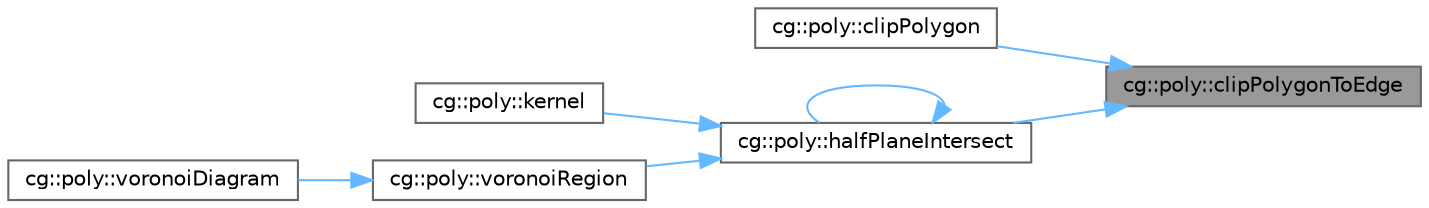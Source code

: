 digraph "cg::poly::clipPolygonToEdge"
{
 // LATEX_PDF_SIZE
  bgcolor="transparent";
  edge [fontname=Helvetica,fontsize=10,labelfontname=Helvetica,labelfontsize=10];
  node [fontname=Helvetica,fontsize=10,shape=box,height=0.2,width=0.4];
  rankdir="RL";
  Node1 [id="Node000001",label="cg::poly::clipPolygonToEdge",height=0.2,width=0.4,color="gray40", fillcolor="grey60", style="filled", fontcolor="black",tooltip=" "];
  Node1 -> Node2 [id="edge1_Node000001_Node000002",dir="back",color="steelblue1",style="solid",tooltip=" "];
  Node2 [id="Node000002",label="cg::poly::clipPolygon",height=0.2,width=0.4,color="grey40", fillcolor="white", style="filled",URL="$namespacecg_1_1poly.html#aec15186268d7f8ee47e76e0e6cb49df1",tooltip=" "];
  Node1 -> Node3 [id="edge2_Node000001_Node000003",dir="back",color="steelblue1",style="solid",tooltip=" "];
  Node3 [id="Node000003",label="cg::poly::halfPlaneIntersect",height=0.2,width=0.4,color="grey40", fillcolor="white", style="filled",URL="$namespacecg_1_1poly.html#a09310b8f00447a1c3c558a3aac90f078",tooltip=" "];
  Node3 -> Node3 [id="edge3_Node000003_Node000003",dir="back",color="steelblue1",style="solid",tooltip=" "];
  Node3 -> Node4 [id="edge4_Node000003_Node000004",dir="back",color="steelblue1",style="solid",tooltip=" "];
  Node4 [id="Node000004",label="cg::poly::kernel",height=0.2,width=0.4,color="grey40", fillcolor="white", style="filled",URL="$namespacecg_1_1poly.html#ad6dd5511098625fbd39148b5e309d8c9",tooltip=" "];
  Node3 -> Node5 [id="edge5_Node000003_Node000005",dir="back",color="steelblue1",style="solid",tooltip=" "];
  Node5 [id="Node000005",label="cg::poly::voronoiRegion",height=0.2,width=0.4,color="grey40", fillcolor="white", style="filled",URL="$namespacecg_1_1poly.html#a32fb697ec2684e8b5076f30fce29ad53",tooltip=" "];
  Node5 -> Node6 [id="edge6_Node000005_Node000006",dir="back",color="steelblue1",style="solid",tooltip=" "];
  Node6 [id="Node000006",label="cg::poly::voronoiDiagram",height=0.2,width=0.4,color="grey40", fillcolor="white", style="filled",URL="$namespacecg_1_1poly.html#a2143c6248f4aaa2d6f0ee7addff812eb",tooltip=" "];
}
